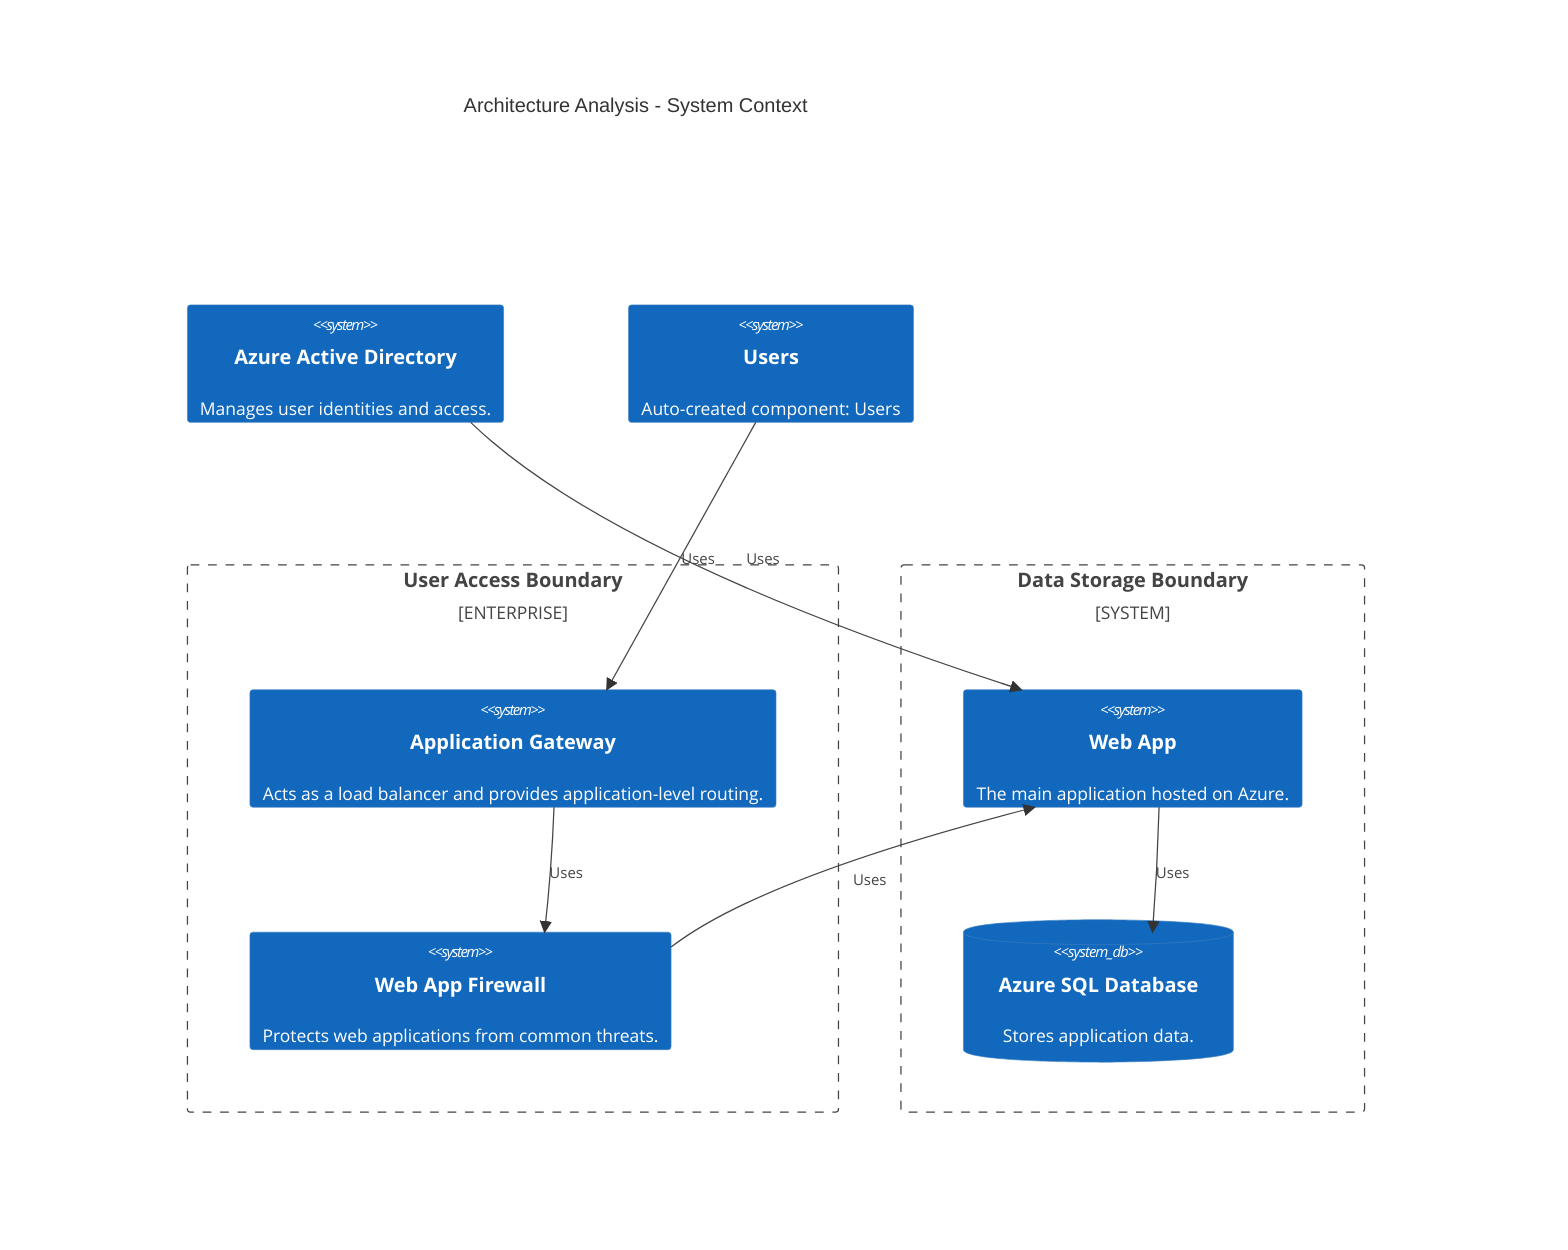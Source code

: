 C4Context
    title Architecture Analysis - System Context
    Enterprise_Boundary(tb_User_Access_Boundary, "User Access Boundary") {
        System(Application_Gateway, "Application Gateway", "Acts as a load balancer and provides application-level routing.")
        System(Web_App_Firewall, "Web App Firewall", "Protects web applications from common threats.")
        System(Web_App, "Web App", "The main application hosted on Azure.")
    }
    System_Boundary(tb_Data_Storage_Boundary, "Data Storage Boundary") {
        System(Web_App, "Web App", "The main application hosted on Azure.")
        SystemDb(Azure_SQL_Database, "Azure SQL Database", "Stores application data.")
    }
    System(Azure_Active_Directory, "Azure Active Directory", "Manages user identities and access.")
    System(Users, "Users", "Auto-created component: Users")

    Rel(Users, Application_Gateway, "Uses")
    Rel(Application_Gateway, Web_App_Firewall, "Uses")
    Rel(Web_App_Firewall, Web_App, "Uses")
    Rel(Web_App, Azure_SQL_Database, "Uses")
    Rel(Azure_Active_Directory, Web_App, "Uses")